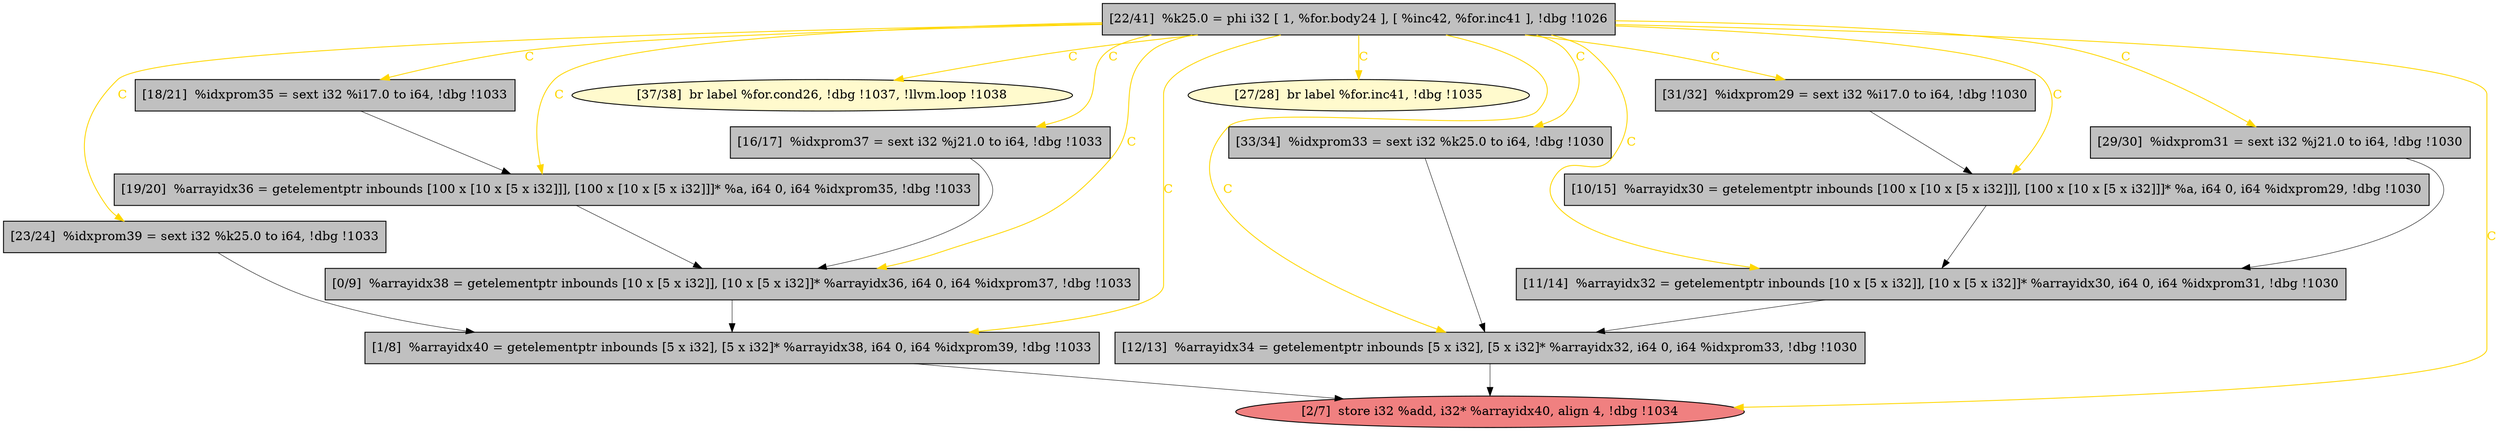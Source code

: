 
digraph G {


node701 [fillcolor=grey,label="[1/8]  %arrayidx40 = getelementptr inbounds [5 x i32], [5 x i32]* %arrayidx38, i64 0, i64 %idxprom39, !dbg !1033",shape=rectangle,style=filled ]
node700 [fillcolor=grey,label="[18/21]  %idxprom35 = sext i32 %i17.0 to i64, !dbg !1033",shape=rectangle,style=filled ]
node699 [fillcolor=grey,label="[23/24]  %idxprom39 = sext i32 %k25.0 to i64, !dbg !1033",shape=rectangle,style=filled ]
node698 [fillcolor=lemonchiffon,label="[37/38]  br label %for.cond26, !dbg !1037, !llvm.loop !1038",shape=ellipse,style=filled ]
node705 [fillcolor=grey,label="[16/17]  %idxprom37 = sext i32 %j21.0 to i64, !dbg !1033",shape=rectangle,style=filled ]
node697 [fillcolor=grey,label="[33/34]  %idxprom33 = sext i32 %k25.0 to i64, !dbg !1030",shape=rectangle,style=filled ]
node706 [fillcolor=grey,label="[19/20]  %arrayidx36 = getelementptr inbounds [100 x [10 x [5 x i32]]], [100 x [10 x [5 x i32]]]* %a, i64 0, i64 %idxprom35, !dbg !1033",shape=rectangle,style=filled ]
node691 [fillcolor=lemonchiffon,label="[27/28]  br label %for.inc41, !dbg !1035",shape=ellipse,style=filled ]
node692 [fillcolor=grey,label="[0/9]  %arrayidx38 = getelementptr inbounds [10 x [5 x i32]], [10 x [5 x i32]]* %arrayidx36, i64 0, i64 %idxprom37, !dbg !1033",shape=rectangle,style=filled ]
node695 [fillcolor=grey,label="[12/13]  %arrayidx34 = getelementptr inbounds [5 x i32], [5 x i32]* %arrayidx32, i64 0, i64 %idxprom33, !dbg !1030",shape=rectangle,style=filled ]
node702 [fillcolor=lightcoral,label="[2/7]  store i32 %add, i32* %arrayidx40, align 4, !dbg !1034",shape=ellipse,style=filled ]
node693 [fillcolor=grey,label="[29/30]  %idxprom31 = sext i32 %j21.0 to i64, !dbg !1030",shape=rectangle,style=filled ]
node704 [fillcolor=grey,label="[10/15]  %arrayidx30 = getelementptr inbounds [100 x [10 x [5 x i32]]], [100 x [10 x [5 x i32]]]* %a, i64 0, i64 %idxprom29, !dbg !1030",shape=rectangle,style=filled ]
node703 [fillcolor=grey,label="[11/14]  %arrayidx32 = getelementptr inbounds [10 x [5 x i32]], [10 x [5 x i32]]* %arrayidx30, i64 0, i64 %idxprom31, !dbg !1030",shape=rectangle,style=filled ]
node696 [fillcolor=grey,label="[31/32]  %idxprom29 = sext i32 %i17.0 to i64, !dbg !1030",shape=rectangle,style=filled ]
node694 [fillcolor=grey,label="[22/41]  %k25.0 = phi i32 [ 1, %for.body24 ], [ %inc42, %for.inc41 ], !dbg !1026",shape=rectangle,style=filled ]

node694->node693 [style=solid,color=gold,label="C",penwidth=1.0,fontcolor=gold ]
node694->node702 [style=solid,color=gold,label="C",penwidth=1.0,fontcolor=gold ]
node703->node695 [style=solid,color=black,label="",penwidth=0.5,fontcolor=black ]
node694->node701 [style=solid,color=gold,label="C",penwidth=1.0,fontcolor=gold ]
node694->node695 [style=solid,color=gold,label="C",penwidth=1.0,fontcolor=gold ]
node695->node702 [style=solid,color=black,label="",penwidth=0.5,fontcolor=black ]
node696->node704 [style=solid,color=black,label="",penwidth=0.5,fontcolor=black ]
node694->node704 [style=solid,color=gold,label="C",penwidth=1.0,fontcolor=gold ]
node694->node706 [style=solid,color=gold,label="C",penwidth=1.0,fontcolor=gold ]
node694->node699 [style=solid,color=gold,label="C",penwidth=1.0,fontcolor=gold ]
node694->node703 [style=solid,color=gold,label="C",penwidth=1.0,fontcolor=gold ]
node705->node692 [style=solid,color=black,label="",penwidth=0.5,fontcolor=black ]
node694->node696 [style=solid,color=gold,label="C",penwidth=1.0,fontcolor=gold ]
node694->node691 [style=solid,color=gold,label="C",penwidth=1.0,fontcolor=gold ]
node699->node701 [style=solid,color=black,label="",penwidth=0.5,fontcolor=black ]
node706->node692 [style=solid,color=black,label="",penwidth=0.5,fontcolor=black ]
node694->node692 [style=solid,color=gold,label="C",penwidth=1.0,fontcolor=gold ]
node694->node697 [style=solid,color=gold,label="C",penwidth=1.0,fontcolor=gold ]
node694->node705 [style=solid,color=gold,label="C",penwidth=1.0,fontcolor=gold ]
node694->node698 [style=solid,color=gold,label="C",penwidth=1.0,fontcolor=gold ]
node697->node695 [style=solid,color=black,label="",penwidth=0.5,fontcolor=black ]
node704->node703 [style=solid,color=black,label="",penwidth=0.5,fontcolor=black ]
node692->node701 [style=solid,color=black,label="",penwidth=0.5,fontcolor=black ]
node694->node700 [style=solid,color=gold,label="C",penwidth=1.0,fontcolor=gold ]
node693->node703 [style=solid,color=black,label="",penwidth=0.5,fontcolor=black ]
node700->node706 [style=solid,color=black,label="",penwidth=0.5,fontcolor=black ]
node701->node702 [style=solid,color=black,label="",penwidth=0.5,fontcolor=black ]


}
